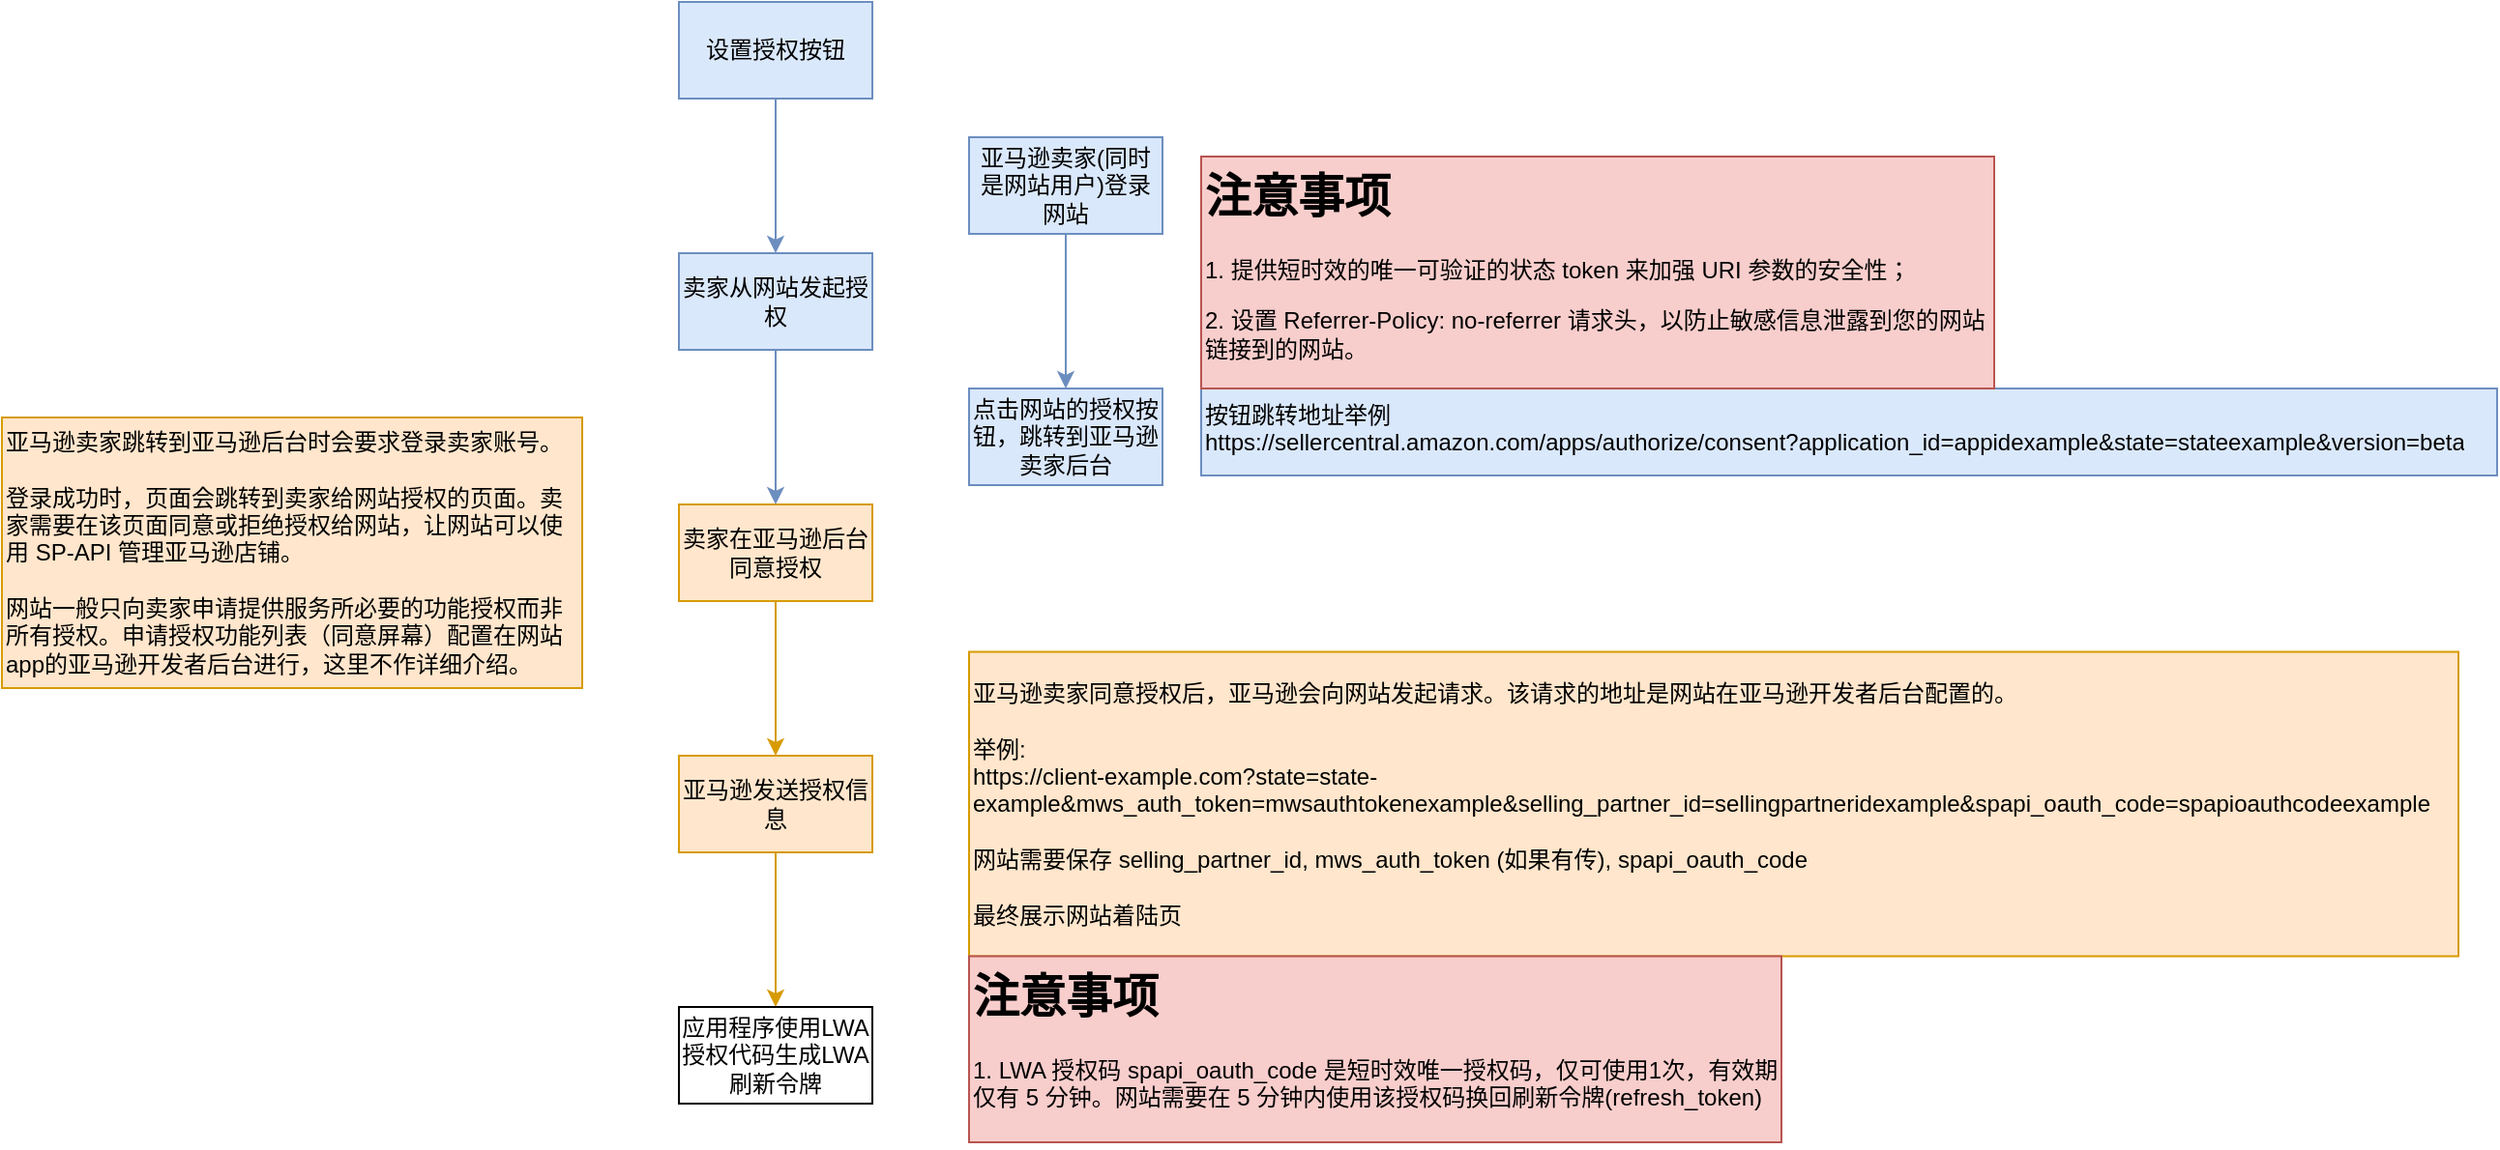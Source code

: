 <mxfile version="24.7.7">
  <diagram name="第 1 页" id="EUCrMSwbg8C987eHivcL">
    <mxGraphModel dx="1097" dy="724" grid="1" gridSize="10" guides="1" tooltips="1" connect="1" arrows="1" fold="1" page="1" pageScale="1" pageWidth="850" pageHeight="1100" math="0" shadow="0">
      <root>
        <mxCell id="0" />
        <mxCell id="1" parent="0" />
        <mxCell id="Y9t4oav_r9_LVxDpHB5L-4" value="" style="edgeStyle=orthogonalEdgeStyle;rounded=0;orthogonalLoop=1;jettySize=auto;html=1;fillColor=#dae8fc;strokeColor=#6c8ebf;" parent="1" source="Y9t4oav_r9_LVxDpHB5L-2" target="Y9t4oav_r9_LVxDpHB5L-3" edge="1">
          <mxGeometry relative="1" as="geometry" />
        </mxCell>
        <mxCell id="Y9t4oav_r9_LVxDpHB5L-2" value="设置授权按钮" style="html=1;dashed=0;whiteSpace=wrap;fillColor=#dae8fc;strokeColor=#6c8ebf;" parent="1" vertex="1">
          <mxGeometry x="410" y="360" width="100" height="50" as="geometry" />
        </mxCell>
        <mxCell id="Y9t4oav_r9_LVxDpHB5L-6" value="" style="edgeStyle=orthogonalEdgeStyle;rounded=0;orthogonalLoop=1;jettySize=auto;html=1;fillColor=#dae8fc;strokeColor=#6c8ebf;" parent="1" source="Y9t4oav_r9_LVxDpHB5L-3" target="Y9t4oav_r9_LVxDpHB5L-5" edge="1">
          <mxGeometry relative="1" as="geometry" />
        </mxCell>
        <mxCell id="Y9t4oav_r9_LVxDpHB5L-3" value="卖家从网站发起授权" style="html=1;dashed=0;whiteSpace=wrap;fillColor=#dae8fc;strokeColor=#6c8ebf;" parent="1" vertex="1">
          <mxGeometry x="410" y="490" width="100" height="50" as="geometry" />
        </mxCell>
        <mxCell id="Y9t4oav_r9_LVxDpHB5L-8" value="" style="edgeStyle=orthogonalEdgeStyle;rounded=0;orthogonalLoop=1;jettySize=auto;html=1;fillColor=#ffe6cc;strokeColor=#d79b00;" parent="1" source="Y9t4oav_r9_LVxDpHB5L-5" target="Y9t4oav_r9_LVxDpHB5L-7" edge="1">
          <mxGeometry relative="1" as="geometry" />
        </mxCell>
        <mxCell id="Y9t4oav_r9_LVxDpHB5L-5" value="卖家在亚马逊后台同意授权" style="html=1;dashed=0;whiteSpace=wrap;fillColor=#ffe6cc;strokeColor=#d79b00;" parent="1" vertex="1">
          <mxGeometry x="410" y="620" width="100" height="50" as="geometry" />
        </mxCell>
        <mxCell id="QlagxdASLO2grWa5YxOl-10" value="" style="edgeStyle=orthogonalEdgeStyle;rounded=0;orthogonalLoop=1;jettySize=auto;html=1;fillColor=#ffe6cc;strokeColor=#d79b00;" edge="1" parent="1" source="Y9t4oav_r9_LVxDpHB5L-7" target="QlagxdASLO2grWa5YxOl-9">
          <mxGeometry relative="1" as="geometry" />
        </mxCell>
        <mxCell id="Y9t4oav_r9_LVxDpHB5L-7" value="亚马逊发送授权信息" style="html=1;dashed=0;whiteSpace=wrap;fillColor=#ffe6cc;strokeColor=#d79b00;" parent="1" vertex="1">
          <mxGeometry x="410" y="750" width="100" height="50" as="geometry" />
        </mxCell>
        <mxCell id="QlagxdASLO2grWa5YxOl-3" value="" style="edgeStyle=orthogonalEdgeStyle;rounded=0;orthogonalLoop=1;jettySize=auto;html=1;fillColor=#dae8fc;strokeColor=#6c8ebf;" edge="1" parent="1" source="QlagxdASLO2grWa5YxOl-1" target="QlagxdASLO2grWa5YxOl-2">
          <mxGeometry relative="1" as="geometry" />
        </mxCell>
        <mxCell id="QlagxdASLO2grWa5YxOl-1" value="亚马逊卖家(同时是网站用户)登录网站" style="html=1;dashed=0;whiteSpace=wrap;fillColor=#dae8fc;strokeColor=#6c8ebf;" vertex="1" parent="1">
          <mxGeometry x="560" y="430" width="100" height="50" as="geometry" />
        </mxCell>
        <mxCell id="QlagxdASLO2grWa5YxOl-2" value="点击网站的授权按钮，跳转到亚马逊卖家后台" style="html=1;dashed=0;whiteSpace=wrap;fillColor=#dae8fc;strokeColor=#6c8ebf;" vertex="1" parent="1">
          <mxGeometry x="560" y="560" width="100" height="50" as="geometry" />
        </mxCell>
        <mxCell id="QlagxdASLO2grWa5YxOl-6" value="按钮跳转地址举例&#xa;https://sellercentral.amazon.com/apps/authorize/consent?application_id=appidexample&amp;state=stateexample&amp;version=beta&#xa;" style="text;whiteSpace=wrap;overflow=hidden;rounded=0;fillColor=#dae8fc;strokeColor=#6c8ebf;" vertex="1" parent="1">
          <mxGeometry x="680" y="560" width="670" height="45" as="geometry" />
        </mxCell>
        <mxCell id="QlagxdASLO2grWa5YxOl-4" value="&lt;h1 style=&quot;margin-top: 0px;&quot;&gt;注意事项&lt;/h1&gt;&lt;p&gt;1. 提供短时效的唯一可验证的状态 token 来加强 URI 参数的安全性；&lt;/p&gt;&lt;p&gt;2. 设置&amp;nbsp;Referrer-Policy: no-referrer 请求头，以防止敏感信息泄露到您的网站链接到的网站。&lt;/p&gt;" style="text;html=1;whiteSpace=wrap;overflow=hidden;rounded=0;fillColor=#f8cecc;strokeColor=#b85450;" vertex="1" parent="1">
          <mxGeometry x="680" y="440" width="410" height="120" as="geometry" />
        </mxCell>
        <mxCell id="QlagxdASLO2grWa5YxOl-9" value="应用程序使用LWA授权代码生成LWA刷新令牌" style="html=1;dashed=0;whiteSpace=wrap;" vertex="1" parent="1">
          <mxGeometry x="410" y="880" width="100" height="50" as="geometry" />
        </mxCell>
        <mxCell id="QlagxdASLO2grWa5YxOl-12" value="亚马逊卖家跳转到亚马逊后台时会要求登录卖家账号。&lt;div&gt;&lt;br&gt;&lt;div&gt;登录成功时，页面会跳转到卖家给网站授权的页面。卖家需要在该页面同意或拒绝授权给网站，让网站可以使用 SP-API 管理亚马逊店铺。&lt;/div&gt;&lt;/div&gt;&lt;div&gt;&lt;br&gt;&lt;/div&gt;&lt;div&gt;网站一般只向卖家申请提供服务所必要的功能授权而非所有授权。申请授权功能列表（同意屏幕）配置在网站app的亚马逊开发者后台进行，这里不作详细介绍。&lt;/div&gt;" style="text;html=1;align=left;verticalAlign=middle;whiteSpace=wrap;rounded=0;fillColor=#ffe6cc;strokeColor=#d79b00;" vertex="1" parent="1">
          <mxGeometry x="60" y="575" width="300" height="140" as="geometry" />
        </mxCell>
        <mxCell id="QlagxdASLO2grWa5YxOl-13" value="亚马逊卖家同意授权后，亚马逊会向网站发起请求。该请求的地址是网站在亚马逊开发者后台配置的。&lt;div&gt;&lt;br&gt;&lt;/div&gt;&lt;div&gt;举例:&lt;/div&gt;&lt;div&gt;https://client-example.com?state=state-example&amp;amp;mws_auth_token=mwsauthtokenexample&amp;amp;selling_partner_id=sellingpartneridexample&amp;amp;spapi_oauth_code=spapioauthcodeexample&lt;br&gt;&lt;/div&gt;&lt;div&gt;&lt;br&gt;&lt;/div&gt;&lt;div&gt;网站需要保存 selling_partner_id, mws_auth_token (如果有传), spapi_oauth_code&lt;/div&gt;&lt;div&gt;&lt;br&gt;&lt;/div&gt;&lt;div&gt;最终展示网站着陆页&lt;/div&gt;" style="text;html=1;align=left;verticalAlign=middle;whiteSpace=wrap;rounded=0;fillColor=#ffe6cc;strokeColor=#d79b00;" vertex="1" parent="1">
          <mxGeometry x="560" y="696.25" width="770" height="157.5" as="geometry" />
        </mxCell>
        <mxCell id="QlagxdASLO2grWa5YxOl-14" value="&lt;h1 style=&quot;margin-top: 0px;&quot;&gt;注意事项&lt;/h1&gt;&lt;p&gt;1. LWA 授权码 spapi_oauth_code 是短时效唯一授权码，仅可使用1次，有效期仅有 5 分钟。网站需要在 5 分钟内使用该授权码换回刷新令牌(refresh_token)&lt;/p&gt;" style="text;html=1;whiteSpace=wrap;overflow=hidden;rounded=0;fillColor=#f8cecc;strokeColor=#b85450;" vertex="1" parent="1">
          <mxGeometry x="560" y="853.75" width="420" height="96.25" as="geometry" />
        </mxCell>
      </root>
    </mxGraphModel>
  </diagram>
</mxfile>
